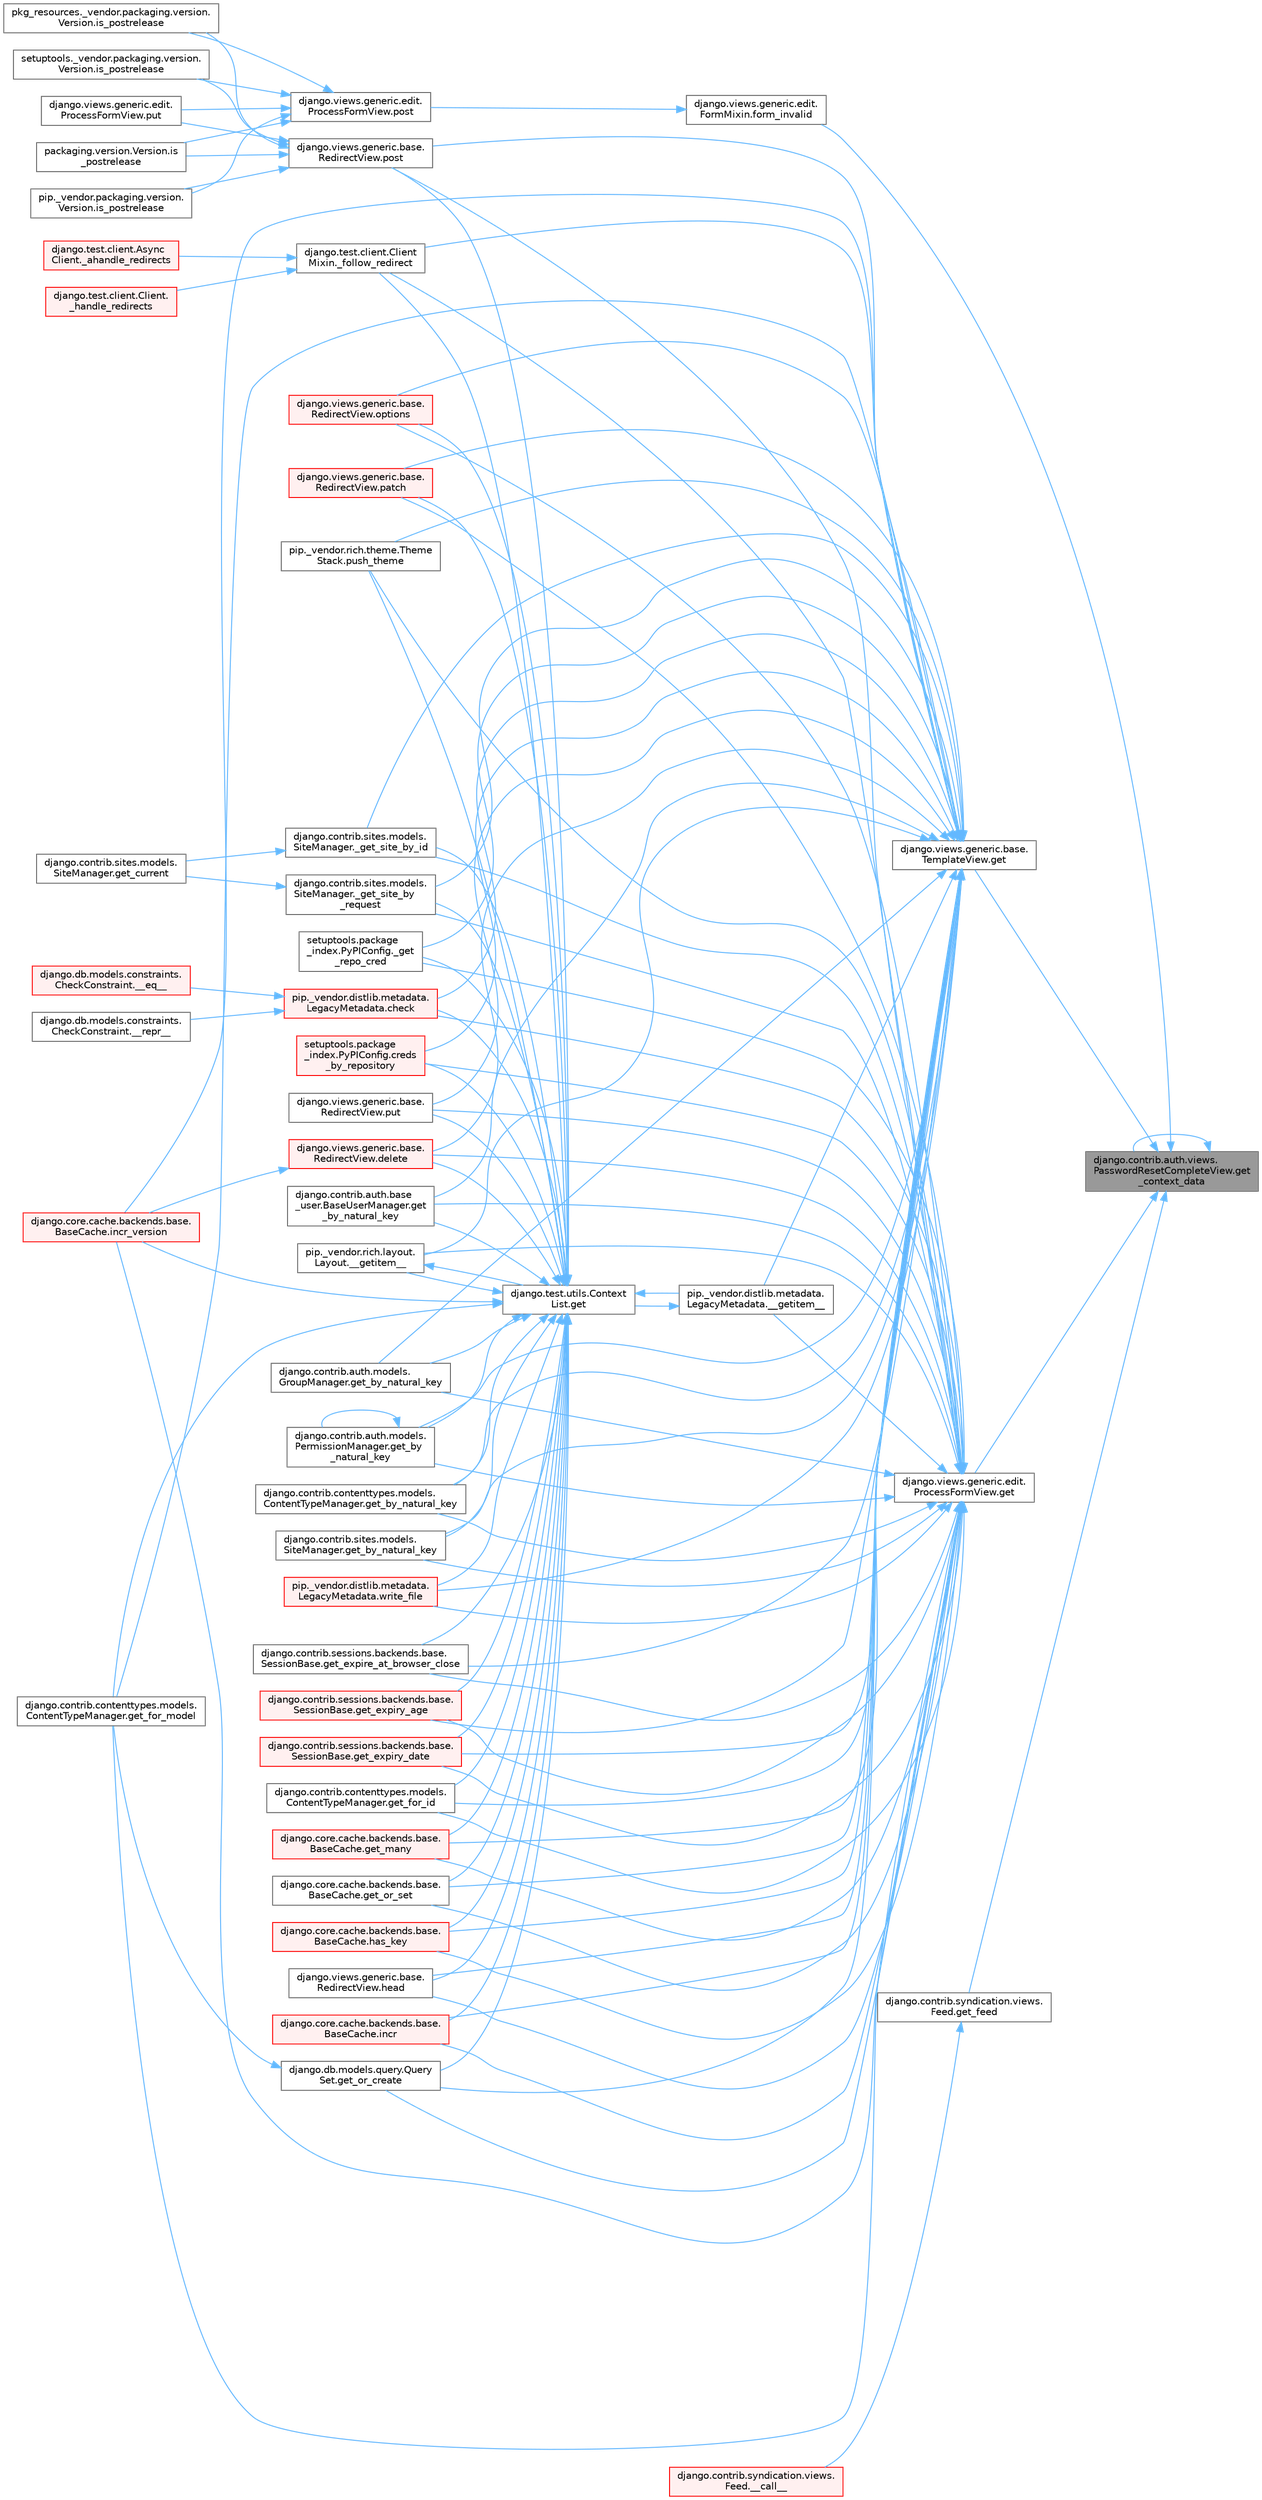 digraph "django.contrib.auth.views.PasswordResetCompleteView.get_context_data"
{
 // LATEX_PDF_SIZE
  bgcolor="transparent";
  edge [fontname=Helvetica,fontsize=10,labelfontname=Helvetica,labelfontsize=10];
  node [fontname=Helvetica,fontsize=10,shape=box,height=0.2,width=0.4];
  rankdir="RL";
  Node1 [id="Node000001",label="django.contrib.auth.views.\lPasswordResetCompleteView.get\l_context_data",height=0.2,width=0.4,color="gray40", fillcolor="grey60", style="filled", fontcolor="black",tooltip=" "];
  Node1 -> Node2 [id="edge1_Node000001_Node000002",dir="back",color="steelblue1",style="solid",tooltip=" "];
  Node2 [id="Node000002",label="django.views.generic.edit.\lFormMixin.form_invalid",height=0.2,width=0.4,color="grey40", fillcolor="white", style="filled",URL="$classdjango_1_1views_1_1generic_1_1edit_1_1_form_mixin.html#a3a9a5e20aa7819a6749c1ab36efb4936",tooltip=" "];
  Node2 -> Node3 [id="edge2_Node000002_Node000003",dir="back",color="steelblue1",style="solid",tooltip=" "];
  Node3 [id="Node000003",label="django.views.generic.edit.\lProcessFormView.post",height=0.2,width=0.4,color="grey40", fillcolor="white", style="filled",URL="$classdjango_1_1views_1_1generic_1_1edit_1_1_process_form_view.html#a6cf9ff8c9dd22e940a921672ddd1fa0e",tooltip=" "];
  Node3 -> Node4 [id="edge3_Node000003_Node000004",dir="back",color="steelblue1",style="solid",tooltip=" "];
  Node4 [id="Node000004",label="packaging.version.Version.is\l_postrelease",height=0.2,width=0.4,color="grey40", fillcolor="white", style="filled",URL="$classpackaging_1_1version_1_1_version.html#adfb53ca0004e704963c79aafdd5ac254",tooltip=" "];
  Node3 -> Node5 [id="edge4_Node000003_Node000005",dir="back",color="steelblue1",style="solid",tooltip=" "];
  Node5 [id="Node000005",label="pip._vendor.packaging.version.\lVersion.is_postrelease",height=0.2,width=0.4,color="grey40", fillcolor="white", style="filled",URL="$classpip_1_1__vendor_1_1packaging_1_1version_1_1_version.html#a13ff52f4a2a330c24d84da8669cba0f3",tooltip=" "];
  Node3 -> Node6 [id="edge5_Node000003_Node000006",dir="back",color="steelblue1",style="solid",tooltip=" "];
  Node6 [id="Node000006",label="pkg_resources._vendor.packaging.version.\lVersion.is_postrelease",height=0.2,width=0.4,color="grey40", fillcolor="white", style="filled",URL="$classpkg__resources_1_1__vendor_1_1packaging_1_1version_1_1_version.html#a3e7f7c2c0c5a5401fd6b3dc67beb8d1d",tooltip=" "];
  Node3 -> Node7 [id="edge6_Node000003_Node000007",dir="back",color="steelblue1",style="solid",tooltip=" "];
  Node7 [id="Node000007",label="setuptools._vendor.packaging.version.\lVersion.is_postrelease",height=0.2,width=0.4,color="grey40", fillcolor="white", style="filled",URL="$classsetuptools_1_1__vendor_1_1packaging_1_1version_1_1_version.html#a5647516e2057e8ec08c323424ddaab70",tooltip=" "];
  Node3 -> Node8 [id="edge7_Node000003_Node000008",dir="back",color="steelblue1",style="solid",tooltip=" "];
  Node8 [id="Node000008",label="django.views.generic.edit.\lProcessFormView.put",height=0.2,width=0.4,color="grey40", fillcolor="white", style="filled",URL="$classdjango_1_1views_1_1generic_1_1edit_1_1_process_form_view.html#aca9b521620af475d8ce7abc52d04694d",tooltip=" "];
  Node1 -> Node9 [id="edge8_Node000001_Node000009",dir="back",color="steelblue1",style="solid",tooltip=" "];
  Node9 [id="Node000009",label="django.views.generic.base.\lTemplateView.get",height=0.2,width=0.4,color="grey40", fillcolor="white", style="filled",URL="$classdjango_1_1views_1_1generic_1_1base_1_1_template_view.html#a12232ec7fd058af76ce8c7af132ef915",tooltip=" "];
  Node9 -> Node10 [id="edge9_Node000009_Node000010",dir="back",color="steelblue1",style="solid",tooltip=" "];
  Node10 [id="Node000010",label="pip._vendor.distlib.metadata.\lLegacyMetadata.__getitem__",height=0.2,width=0.4,color="grey40", fillcolor="white", style="filled",URL="$classpip_1_1__vendor_1_1distlib_1_1metadata_1_1_legacy_metadata.html#a4bbfa90e12a85ff919edb328c979731c",tooltip=" "];
  Node10 -> Node11 [id="edge10_Node000010_Node000011",dir="back",color="steelblue1",style="solid",tooltip=" "];
  Node11 [id="Node000011",label="django.test.utils.Context\lList.get",height=0.2,width=0.4,color="grey40", fillcolor="white", style="filled",URL="$classdjango_1_1test_1_1utils_1_1_context_list.html#a1797663a8ac92f44dcb9ad281a896842",tooltip=" "];
  Node11 -> Node10 [id="edge11_Node000011_Node000010",dir="back",color="steelblue1",style="solid",tooltip=" "];
  Node11 -> Node12 [id="edge12_Node000011_Node000012",dir="back",color="steelblue1",style="solid",tooltip=" "];
  Node12 [id="Node000012",label="pip._vendor.rich.layout.\lLayout.__getitem__",height=0.2,width=0.4,color="grey40", fillcolor="white", style="filled",URL="$classpip_1_1__vendor_1_1rich_1_1layout_1_1_layout.html#add0ab2d771b738c1d8f491d5fc922238",tooltip=" "];
  Node12 -> Node11 [id="edge13_Node000012_Node000011",dir="back",color="steelblue1",style="solid",tooltip=" "];
  Node11 -> Node13 [id="edge14_Node000011_Node000013",dir="back",color="steelblue1",style="solid",tooltip=" "];
  Node13 [id="Node000013",label="django.test.client.Client\lMixin._follow_redirect",height=0.2,width=0.4,color="grey40", fillcolor="white", style="filled",URL="$classdjango_1_1test_1_1client_1_1_client_mixin.html#a8ef9c674c0e06268a84a19666287c660",tooltip=" "];
  Node13 -> Node14 [id="edge15_Node000013_Node000014",dir="back",color="steelblue1",style="solid",tooltip=" "];
  Node14 [id="Node000014",label="django.test.client.Async\lClient._ahandle_redirects",height=0.2,width=0.4,color="red", fillcolor="#FFF0F0", style="filled",URL="$classdjango_1_1test_1_1client_1_1_async_client.html#a8740fe0dc39e7fe74e515be78449ee76",tooltip=" "];
  Node13 -> Node3170 [id="edge16_Node000013_Node003170",dir="back",color="steelblue1",style="solid",tooltip=" "];
  Node3170 [id="Node003170",label="django.test.client.Client.\l_handle_redirects",height=0.2,width=0.4,color="red", fillcolor="#FFF0F0", style="filled",URL="$classdjango_1_1test_1_1client_1_1_client.html#a234b328f33c374ad181aa49c6515d469",tooltip=" "];
  Node11 -> Node1787 [id="edge17_Node000011_Node001787",dir="back",color="steelblue1",style="solid",tooltip=" "];
  Node1787 [id="Node001787",label="setuptools.package\l_index.PyPIConfig._get\l_repo_cred",height=0.2,width=0.4,color="grey40", fillcolor="white", style="filled",URL="$classsetuptools_1_1package__index_1_1_py_p_i_config.html#ae131b3373b6208486cc5f156eaa7265a",tooltip=" "];
  Node11 -> Node1788 [id="edge18_Node000011_Node001788",dir="back",color="steelblue1",style="solid",tooltip=" "];
  Node1788 [id="Node001788",label="django.contrib.sites.models.\lSiteManager._get_site_by_id",height=0.2,width=0.4,color="grey40", fillcolor="white", style="filled",URL="$classdjango_1_1contrib_1_1sites_1_1models_1_1_site_manager.html#aa2caa86610079c1d43d51ecd4eeffdfd",tooltip=" "];
  Node1788 -> Node1789 [id="edge19_Node001788_Node001789",dir="back",color="steelblue1",style="solid",tooltip=" "];
  Node1789 [id="Node001789",label="django.contrib.sites.models.\lSiteManager.get_current",height=0.2,width=0.4,color="grey40", fillcolor="white", style="filled",URL="$classdjango_1_1contrib_1_1sites_1_1models_1_1_site_manager.html#ac155c05735cdabcfa6cbe4ee00482659",tooltip=" "];
  Node11 -> Node1790 [id="edge20_Node000011_Node001790",dir="back",color="steelblue1",style="solid",tooltip=" "];
  Node1790 [id="Node001790",label="django.contrib.sites.models.\lSiteManager._get_site_by\l_request",height=0.2,width=0.4,color="grey40", fillcolor="white", style="filled",URL="$classdjango_1_1contrib_1_1sites_1_1models_1_1_site_manager.html#afe4ac1f1603e7bc2e95bd348c30e9d81",tooltip=" "];
  Node1790 -> Node1789 [id="edge21_Node001790_Node001789",dir="back",color="steelblue1",style="solid",tooltip=" "];
  Node11 -> Node1791 [id="edge22_Node000011_Node001791",dir="back",color="steelblue1",style="solid",tooltip=" "];
  Node1791 [id="Node001791",label="pip._vendor.distlib.metadata.\lLegacyMetadata.check",height=0.2,width=0.4,color="red", fillcolor="#FFF0F0", style="filled",URL="$classpip_1_1__vendor_1_1distlib_1_1metadata_1_1_legacy_metadata.html#a9f3d75961911af2473c8092d354b3d85",tooltip=" "];
  Node1791 -> Node755 [id="edge23_Node001791_Node000755",dir="back",color="steelblue1",style="solid",tooltip=" "];
  Node755 [id="Node000755",label="django.db.models.constraints.\lCheckConstraint.__eq__",height=0.2,width=0.4,color="red", fillcolor="#FFF0F0", style="filled",URL="$classdjango_1_1db_1_1models_1_1constraints_1_1_check_constraint.html#a55875a553e53009967129f8b8a269475",tooltip=" "];
  Node1791 -> Node756 [id="edge24_Node001791_Node000756",dir="back",color="steelblue1",style="solid",tooltip=" "];
  Node756 [id="Node000756",label="django.db.models.constraints.\lCheckConstraint.__repr__",height=0.2,width=0.4,color="grey40", fillcolor="white", style="filled",URL="$classdjango_1_1db_1_1models_1_1constraints_1_1_check_constraint.html#a5ee1e990e7235f77706fa7da45651b5f",tooltip=" "];
  Node11 -> Node1792 [id="edge25_Node000011_Node001792",dir="back",color="steelblue1",style="solid",tooltip=" "];
  Node1792 [id="Node001792",label="setuptools.package\l_index.PyPIConfig.creds\l_by_repository",height=0.2,width=0.4,color="red", fillcolor="#FFF0F0", style="filled",URL="$classsetuptools_1_1package__index_1_1_py_p_i_config.html#a277b3e89479d171582044b5f9eb920a0",tooltip=" "];
  Node11 -> Node1794 [id="edge26_Node000011_Node001794",dir="back",color="steelblue1",style="solid",tooltip=" "];
  Node1794 [id="Node001794",label="django.views.generic.base.\lRedirectView.delete",height=0.2,width=0.4,color="red", fillcolor="#FFF0F0", style="filled",URL="$classdjango_1_1views_1_1generic_1_1base_1_1_redirect_view.html#a7060a2e85ff141d1950dd42e436fb9f1",tooltip=" "];
  Node1794 -> Node512 [id="edge27_Node001794_Node000512",dir="back",color="steelblue1",style="solid",tooltip=" "];
  Node512 [id="Node000512",label="django.core.cache.backends.base.\lBaseCache.incr_version",height=0.2,width=0.4,color="red", fillcolor="#FFF0F0", style="filled",URL="$classdjango_1_1core_1_1cache_1_1backends_1_1base_1_1_base_cache.html#a3ac7d74ffcfca67e2afee86ecf858b34",tooltip=" "];
  Node11 -> Node1795 [id="edge28_Node000011_Node001795",dir="back",color="steelblue1",style="solid",tooltip=" "];
  Node1795 [id="Node001795",label="django.contrib.auth.base\l_user.BaseUserManager.get\l_by_natural_key",height=0.2,width=0.4,color="grey40", fillcolor="white", style="filled",URL="$classdjango_1_1contrib_1_1auth_1_1base__user_1_1_base_user_manager.html#a9e0cf0e3651ecbe163d9f87b076b0bf9",tooltip=" "];
  Node11 -> Node1796 [id="edge29_Node000011_Node001796",dir="back",color="steelblue1",style="solid",tooltip=" "];
  Node1796 [id="Node001796",label="django.contrib.auth.models.\lGroupManager.get_by_natural_key",height=0.2,width=0.4,color="grey40", fillcolor="white", style="filled",URL="$classdjango_1_1contrib_1_1auth_1_1models_1_1_group_manager.html#af57a9a2ac1ef277ef6f1956f9d25293e",tooltip=" "];
  Node11 -> Node1797 [id="edge30_Node000011_Node001797",dir="back",color="steelblue1",style="solid",tooltip=" "];
  Node1797 [id="Node001797",label="django.contrib.auth.models.\lPermissionManager.get_by\l_natural_key",height=0.2,width=0.4,color="grey40", fillcolor="white", style="filled",URL="$classdjango_1_1contrib_1_1auth_1_1models_1_1_permission_manager.html#a27621698d1bd2b3a2d73dbcd84db0cc3",tooltip=" "];
  Node1797 -> Node1797 [id="edge31_Node001797_Node001797",dir="back",color="steelblue1",style="solid",tooltip=" "];
  Node11 -> Node1798 [id="edge32_Node000011_Node001798",dir="back",color="steelblue1",style="solid",tooltip=" "];
  Node1798 [id="Node001798",label="django.contrib.contenttypes.models.\lContentTypeManager.get_by_natural_key",height=0.2,width=0.4,color="grey40", fillcolor="white", style="filled",URL="$classdjango_1_1contrib_1_1contenttypes_1_1models_1_1_content_type_manager.html#aa19a7b03514cc1871e322fd5aeb2ecbe",tooltip=" "];
  Node11 -> Node1799 [id="edge33_Node000011_Node001799",dir="back",color="steelblue1",style="solid",tooltip=" "];
  Node1799 [id="Node001799",label="django.contrib.sites.models.\lSiteManager.get_by_natural_key",height=0.2,width=0.4,color="grey40", fillcolor="white", style="filled",URL="$classdjango_1_1contrib_1_1sites_1_1models_1_1_site_manager.html#aeb05076243fd13bbdb7e1fe18794269c",tooltip=" "];
  Node11 -> Node1800 [id="edge34_Node000011_Node001800",dir="back",color="steelblue1",style="solid",tooltip=" "];
  Node1800 [id="Node001800",label="django.contrib.sessions.backends.base.\lSessionBase.get_expire_at_browser_close",height=0.2,width=0.4,color="grey40", fillcolor="white", style="filled",URL="$classdjango_1_1contrib_1_1sessions_1_1backends_1_1base_1_1_session_base.html#a84c6c4afda960d505a1b2a7d3f97d75f",tooltip=" "];
  Node11 -> Node1801 [id="edge35_Node000011_Node001801",dir="back",color="steelblue1",style="solid",tooltip=" "];
  Node1801 [id="Node001801",label="django.contrib.sessions.backends.base.\lSessionBase.get_expiry_age",height=0.2,width=0.4,color="red", fillcolor="#FFF0F0", style="filled",URL="$classdjango_1_1contrib_1_1sessions_1_1backends_1_1base_1_1_session_base.html#af853871a0f2af33b0fd38d04e9296e01",tooltip=" "];
  Node11 -> Node1802 [id="edge36_Node000011_Node001802",dir="back",color="steelblue1",style="solid",tooltip=" "];
  Node1802 [id="Node001802",label="django.contrib.sessions.backends.base.\lSessionBase.get_expiry_date",height=0.2,width=0.4,color="red", fillcolor="#FFF0F0", style="filled",URL="$classdjango_1_1contrib_1_1sessions_1_1backends_1_1base_1_1_session_base.html#af87a5a48ca86a64f795e97f3529df849",tooltip=" "];
  Node11 -> Node1804 [id="edge37_Node000011_Node001804",dir="back",color="steelblue1",style="solid",tooltip=" "];
  Node1804 [id="Node001804",label="django.contrib.contenttypes.models.\lContentTypeManager.get_for_id",height=0.2,width=0.4,color="grey40", fillcolor="white", style="filled",URL="$classdjango_1_1contrib_1_1contenttypes_1_1models_1_1_content_type_manager.html#a4f41aa06163cf8140d954a9d9ac0e99f",tooltip=" "];
  Node11 -> Node682 [id="edge38_Node000011_Node000682",dir="back",color="steelblue1",style="solid",tooltip=" "];
  Node682 [id="Node000682",label="django.contrib.contenttypes.models.\lContentTypeManager.get_for_model",height=0.2,width=0.4,color="grey40", fillcolor="white", style="filled",URL="$classdjango_1_1contrib_1_1contenttypes_1_1models_1_1_content_type_manager.html#a1b89bc07df6111e44f749d556f96a414",tooltip=" "];
  Node11 -> Node1805 [id="edge39_Node000011_Node001805",dir="back",color="steelblue1",style="solid",tooltip=" "];
  Node1805 [id="Node001805",label="django.core.cache.backends.base.\lBaseCache.get_many",height=0.2,width=0.4,color="red", fillcolor="#FFF0F0", style="filled",URL="$classdjango_1_1core_1_1cache_1_1backends_1_1base_1_1_base_cache.html#a1d156ab9ced75cecfa673cbee3ac9053",tooltip=" "];
  Node11 -> Node681 [id="edge40_Node000011_Node000681",dir="back",color="steelblue1",style="solid",tooltip=" "];
  Node681 [id="Node000681",label="django.db.models.query.Query\lSet.get_or_create",height=0.2,width=0.4,color="grey40", fillcolor="white", style="filled",URL="$classdjango_1_1db_1_1models_1_1query_1_1_query_set.html#a0f727927ec4d1b9f3087b831cc911c59",tooltip=" "];
  Node681 -> Node682 [id="edge41_Node000681_Node000682",dir="back",color="steelblue1",style="solid",tooltip=" "];
  Node11 -> Node697 [id="edge42_Node000011_Node000697",dir="back",color="steelblue1",style="solid",tooltip=" "];
  Node697 [id="Node000697",label="django.core.cache.backends.base.\lBaseCache.get_or_set",height=0.2,width=0.4,color="grey40", fillcolor="white", style="filled",URL="$classdjango_1_1core_1_1cache_1_1backends_1_1base_1_1_base_cache.html#ac478d532b4c2b74987f49ff8291e5343",tooltip=" "];
  Node11 -> Node1807 [id="edge43_Node000011_Node001807",dir="back",color="steelblue1",style="solid",tooltip=" "];
  Node1807 [id="Node001807",label="django.core.cache.backends.base.\lBaseCache.has_key",height=0.2,width=0.4,color="red", fillcolor="#FFF0F0", style="filled",URL="$classdjango_1_1core_1_1cache_1_1backends_1_1base_1_1_base_cache.html#a2d06a56d17661d63648e1ec13ae93d3b",tooltip=" "];
  Node11 -> Node1809 [id="edge44_Node000011_Node001809",dir="back",color="steelblue1",style="solid",tooltip=" "];
  Node1809 [id="Node001809",label="django.views.generic.base.\lRedirectView.head",height=0.2,width=0.4,color="grey40", fillcolor="white", style="filled",URL="$classdjango_1_1views_1_1generic_1_1base_1_1_redirect_view.html#a34f0a0a5fb94f117f4752789a8db216a",tooltip=" "];
  Node11 -> Node734 [id="edge45_Node000011_Node000734",dir="back",color="steelblue1",style="solid",tooltip=" "];
  Node734 [id="Node000734",label="django.core.cache.backends.base.\lBaseCache.incr",height=0.2,width=0.4,color="red", fillcolor="#FFF0F0", style="filled",URL="$classdjango_1_1core_1_1cache_1_1backends_1_1base_1_1_base_cache.html#ab502f06a18e16d3d1495fdf1dca28831",tooltip=" "];
  Node11 -> Node512 [id="edge46_Node000011_Node000512",dir="back",color="steelblue1",style="solid",tooltip=" "];
  Node11 -> Node1810 [id="edge47_Node000011_Node001810",dir="back",color="steelblue1",style="solid",tooltip=" "];
  Node1810 [id="Node001810",label="django.views.generic.base.\lRedirectView.options",height=0.2,width=0.4,color="red", fillcolor="#FFF0F0", style="filled",URL="$classdjango_1_1views_1_1generic_1_1base_1_1_redirect_view.html#a444de156c79647344c987295c47a76e1",tooltip=" "];
  Node11 -> Node1811 [id="edge48_Node000011_Node001811",dir="back",color="steelblue1",style="solid",tooltip=" "];
  Node1811 [id="Node001811",label="django.views.generic.base.\lRedirectView.patch",height=0.2,width=0.4,color="red", fillcolor="#FFF0F0", style="filled",URL="$classdjango_1_1views_1_1generic_1_1base_1_1_redirect_view.html#a1af0176656ad2642a86603a7f2efd6c8",tooltip=" "];
  Node11 -> Node1814 [id="edge49_Node000011_Node001814",dir="back",color="steelblue1",style="solid",tooltip=" "];
  Node1814 [id="Node001814",label="django.views.generic.base.\lRedirectView.post",height=0.2,width=0.4,color="grey40", fillcolor="white", style="filled",URL="$classdjango_1_1views_1_1generic_1_1base_1_1_redirect_view.html#a20f1374a926b81c739ea2672fbe38552",tooltip=" "];
  Node1814 -> Node4 [id="edge50_Node001814_Node000004",dir="back",color="steelblue1",style="solid",tooltip=" "];
  Node1814 -> Node5 [id="edge51_Node001814_Node000005",dir="back",color="steelblue1",style="solid",tooltip=" "];
  Node1814 -> Node6 [id="edge52_Node001814_Node000006",dir="back",color="steelblue1",style="solid",tooltip=" "];
  Node1814 -> Node7 [id="edge53_Node001814_Node000007",dir="back",color="steelblue1",style="solid",tooltip=" "];
  Node1814 -> Node8 [id="edge54_Node001814_Node000008",dir="back",color="steelblue1",style="solid",tooltip=" "];
  Node11 -> Node1815 [id="edge55_Node000011_Node001815",dir="back",color="steelblue1",style="solid",tooltip=" "];
  Node1815 [id="Node001815",label="pip._vendor.rich.theme.Theme\lStack.push_theme",height=0.2,width=0.4,color="grey40", fillcolor="white", style="filled",URL="$classpip_1_1__vendor_1_1rich_1_1theme_1_1_theme_stack.html#a59e2cc731ff921b7ce76aa4aa4eaf948",tooltip=" "];
  Node11 -> Node1816 [id="edge56_Node000011_Node001816",dir="back",color="steelblue1",style="solid",tooltip=" "];
  Node1816 [id="Node001816",label="django.views.generic.base.\lRedirectView.put",height=0.2,width=0.4,color="grey40", fillcolor="white", style="filled",URL="$classdjango_1_1views_1_1generic_1_1base_1_1_redirect_view.html#a898fb37aa8487c3c0ef4f20bd40ed854",tooltip=" "];
  Node11 -> Node1111 [id="edge57_Node000011_Node001111",dir="back",color="steelblue1",style="solid",tooltip=" "];
  Node1111 [id="Node001111",label="pip._vendor.distlib.metadata.\lLegacyMetadata.write_file",height=0.2,width=0.4,color="red", fillcolor="#FFF0F0", style="filled",URL="$classpip_1_1__vendor_1_1distlib_1_1metadata_1_1_legacy_metadata.html#a4b0b012bbb45bf51d369c39eeb3c734f",tooltip=" "];
  Node9 -> Node12 [id="edge58_Node000009_Node000012",dir="back",color="steelblue1",style="solid",tooltip=" "];
  Node9 -> Node13 [id="edge59_Node000009_Node000013",dir="back",color="steelblue1",style="solid",tooltip=" "];
  Node9 -> Node1787 [id="edge60_Node000009_Node001787",dir="back",color="steelblue1",style="solid",tooltip=" "];
  Node9 -> Node1788 [id="edge61_Node000009_Node001788",dir="back",color="steelblue1",style="solid",tooltip=" "];
  Node9 -> Node1790 [id="edge62_Node000009_Node001790",dir="back",color="steelblue1",style="solid",tooltip=" "];
  Node9 -> Node1791 [id="edge63_Node000009_Node001791",dir="back",color="steelblue1",style="solid",tooltip=" "];
  Node9 -> Node1792 [id="edge64_Node000009_Node001792",dir="back",color="steelblue1",style="solid",tooltip=" "];
  Node9 -> Node1794 [id="edge65_Node000009_Node001794",dir="back",color="steelblue1",style="solid",tooltip=" "];
  Node9 -> Node1795 [id="edge66_Node000009_Node001795",dir="back",color="steelblue1",style="solid",tooltip=" "];
  Node9 -> Node1796 [id="edge67_Node000009_Node001796",dir="back",color="steelblue1",style="solid",tooltip=" "];
  Node9 -> Node1797 [id="edge68_Node000009_Node001797",dir="back",color="steelblue1",style="solid",tooltip=" "];
  Node9 -> Node1798 [id="edge69_Node000009_Node001798",dir="back",color="steelblue1",style="solid",tooltip=" "];
  Node9 -> Node1799 [id="edge70_Node000009_Node001799",dir="back",color="steelblue1",style="solid",tooltip=" "];
  Node9 -> Node1800 [id="edge71_Node000009_Node001800",dir="back",color="steelblue1",style="solid",tooltip=" "];
  Node9 -> Node1801 [id="edge72_Node000009_Node001801",dir="back",color="steelblue1",style="solid",tooltip=" "];
  Node9 -> Node1802 [id="edge73_Node000009_Node001802",dir="back",color="steelblue1",style="solid",tooltip=" "];
  Node9 -> Node1804 [id="edge74_Node000009_Node001804",dir="back",color="steelblue1",style="solid",tooltip=" "];
  Node9 -> Node682 [id="edge75_Node000009_Node000682",dir="back",color="steelblue1",style="solid",tooltip=" "];
  Node9 -> Node1805 [id="edge76_Node000009_Node001805",dir="back",color="steelblue1",style="solid",tooltip=" "];
  Node9 -> Node681 [id="edge77_Node000009_Node000681",dir="back",color="steelblue1",style="solid",tooltip=" "];
  Node9 -> Node697 [id="edge78_Node000009_Node000697",dir="back",color="steelblue1",style="solid",tooltip=" "];
  Node9 -> Node1807 [id="edge79_Node000009_Node001807",dir="back",color="steelblue1",style="solid",tooltip=" "];
  Node9 -> Node1809 [id="edge80_Node000009_Node001809",dir="back",color="steelblue1",style="solid",tooltip=" "];
  Node9 -> Node734 [id="edge81_Node000009_Node000734",dir="back",color="steelblue1",style="solid",tooltip=" "];
  Node9 -> Node512 [id="edge82_Node000009_Node000512",dir="back",color="steelblue1",style="solid",tooltip=" "];
  Node9 -> Node1810 [id="edge83_Node000009_Node001810",dir="back",color="steelblue1",style="solid",tooltip=" "];
  Node9 -> Node1811 [id="edge84_Node000009_Node001811",dir="back",color="steelblue1",style="solid",tooltip=" "];
  Node9 -> Node1814 [id="edge85_Node000009_Node001814",dir="back",color="steelblue1",style="solid",tooltip=" "];
  Node9 -> Node1815 [id="edge86_Node000009_Node001815",dir="back",color="steelblue1",style="solid",tooltip=" "];
  Node9 -> Node1816 [id="edge87_Node000009_Node001816",dir="back",color="steelblue1",style="solid",tooltip=" "];
  Node9 -> Node1111 [id="edge88_Node000009_Node001111",dir="back",color="steelblue1",style="solid",tooltip=" "];
  Node1 -> Node1885 [id="edge89_Node000001_Node001885",dir="back",color="steelblue1",style="solid",tooltip=" "];
  Node1885 [id="Node001885",label="django.views.generic.edit.\lProcessFormView.get",height=0.2,width=0.4,color="grey40", fillcolor="white", style="filled",URL="$classdjango_1_1views_1_1generic_1_1edit_1_1_process_form_view.html#af7def109918828469fd90c209d775e40",tooltip=" "];
  Node1885 -> Node10 [id="edge90_Node001885_Node000010",dir="back",color="steelblue1",style="solid",tooltip=" "];
  Node1885 -> Node12 [id="edge91_Node001885_Node000012",dir="back",color="steelblue1",style="solid",tooltip=" "];
  Node1885 -> Node13 [id="edge92_Node001885_Node000013",dir="back",color="steelblue1",style="solid",tooltip=" "];
  Node1885 -> Node1787 [id="edge93_Node001885_Node001787",dir="back",color="steelblue1",style="solid",tooltip=" "];
  Node1885 -> Node1788 [id="edge94_Node001885_Node001788",dir="back",color="steelblue1",style="solid",tooltip=" "];
  Node1885 -> Node1790 [id="edge95_Node001885_Node001790",dir="back",color="steelblue1",style="solid",tooltip=" "];
  Node1885 -> Node1791 [id="edge96_Node001885_Node001791",dir="back",color="steelblue1",style="solid",tooltip=" "];
  Node1885 -> Node1792 [id="edge97_Node001885_Node001792",dir="back",color="steelblue1",style="solid",tooltip=" "];
  Node1885 -> Node1794 [id="edge98_Node001885_Node001794",dir="back",color="steelblue1",style="solid",tooltip=" "];
  Node1885 -> Node1795 [id="edge99_Node001885_Node001795",dir="back",color="steelblue1",style="solid",tooltip=" "];
  Node1885 -> Node1796 [id="edge100_Node001885_Node001796",dir="back",color="steelblue1",style="solid",tooltip=" "];
  Node1885 -> Node1797 [id="edge101_Node001885_Node001797",dir="back",color="steelblue1",style="solid",tooltip=" "];
  Node1885 -> Node1798 [id="edge102_Node001885_Node001798",dir="back",color="steelblue1",style="solid",tooltip=" "];
  Node1885 -> Node1799 [id="edge103_Node001885_Node001799",dir="back",color="steelblue1",style="solid",tooltip=" "];
  Node1885 -> Node1800 [id="edge104_Node001885_Node001800",dir="back",color="steelblue1",style="solid",tooltip=" "];
  Node1885 -> Node1801 [id="edge105_Node001885_Node001801",dir="back",color="steelblue1",style="solid",tooltip=" "];
  Node1885 -> Node1802 [id="edge106_Node001885_Node001802",dir="back",color="steelblue1",style="solid",tooltip=" "];
  Node1885 -> Node1804 [id="edge107_Node001885_Node001804",dir="back",color="steelblue1",style="solid",tooltip=" "];
  Node1885 -> Node682 [id="edge108_Node001885_Node000682",dir="back",color="steelblue1",style="solid",tooltip=" "];
  Node1885 -> Node1805 [id="edge109_Node001885_Node001805",dir="back",color="steelblue1",style="solid",tooltip=" "];
  Node1885 -> Node681 [id="edge110_Node001885_Node000681",dir="back",color="steelblue1",style="solid",tooltip=" "];
  Node1885 -> Node697 [id="edge111_Node001885_Node000697",dir="back",color="steelblue1",style="solid",tooltip=" "];
  Node1885 -> Node1807 [id="edge112_Node001885_Node001807",dir="back",color="steelblue1",style="solid",tooltip=" "];
  Node1885 -> Node1809 [id="edge113_Node001885_Node001809",dir="back",color="steelblue1",style="solid",tooltip=" "];
  Node1885 -> Node734 [id="edge114_Node001885_Node000734",dir="back",color="steelblue1",style="solid",tooltip=" "];
  Node1885 -> Node512 [id="edge115_Node001885_Node000512",dir="back",color="steelblue1",style="solid",tooltip=" "];
  Node1885 -> Node1810 [id="edge116_Node001885_Node001810",dir="back",color="steelblue1",style="solid",tooltip=" "];
  Node1885 -> Node1811 [id="edge117_Node001885_Node001811",dir="back",color="steelblue1",style="solid",tooltip=" "];
  Node1885 -> Node1814 [id="edge118_Node001885_Node001814",dir="back",color="steelblue1",style="solid",tooltip=" "];
  Node1885 -> Node1815 [id="edge119_Node001885_Node001815",dir="back",color="steelblue1",style="solid",tooltip=" "];
  Node1885 -> Node1816 [id="edge120_Node001885_Node001816",dir="back",color="steelblue1",style="solid",tooltip=" "];
  Node1885 -> Node1111 [id="edge121_Node001885_Node001111",dir="back",color="steelblue1",style="solid",tooltip=" "];
  Node1 -> Node1 [id="edge122_Node000001_Node000001",dir="back",color="steelblue1",style="solid",tooltip=" "];
  Node1 -> Node1886 [id="edge123_Node000001_Node001886",dir="back",color="steelblue1",style="solid",tooltip=" "];
  Node1886 [id="Node001886",label="django.contrib.syndication.views.\lFeed.get_feed",height=0.2,width=0.4,color="grey40", fillcolor="white", style="filled",URL="$classdjango_1_1contrib_1_1syndication_1_1views_1_1_feed.html#a22e9036857876e13966fd7f846ae909d",tooltip=" "];
  Node1886 -> Node1887 [id="edge124_Node001886_Node001887",dir="back",color="steelblue1",style="solid",tooltip=" "];
  Node1887 [id="Node001887",label="django.contrib.syndication.views.\lFeed.__call__",height=0.2,width=0.4,color="red", fillcolor="#FFF0F0", style="filled",URL="$classdjango_1_1contrib_1_1syndication_1_1views_1_1_feed.html#ac7a9680a1b709d8eb37ae3c6ce000220",tooltip=" "];
}
